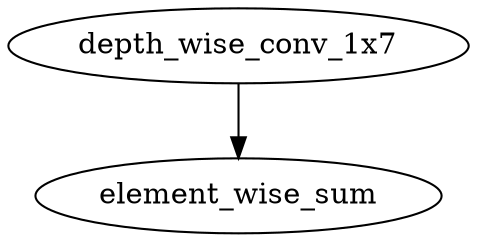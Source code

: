 // Best solution
digraph {
	node_1 [label=depth_wise_conv_1x7]
	node_2 [label=element_wise_sum]
	node_1 -> node_2
}
